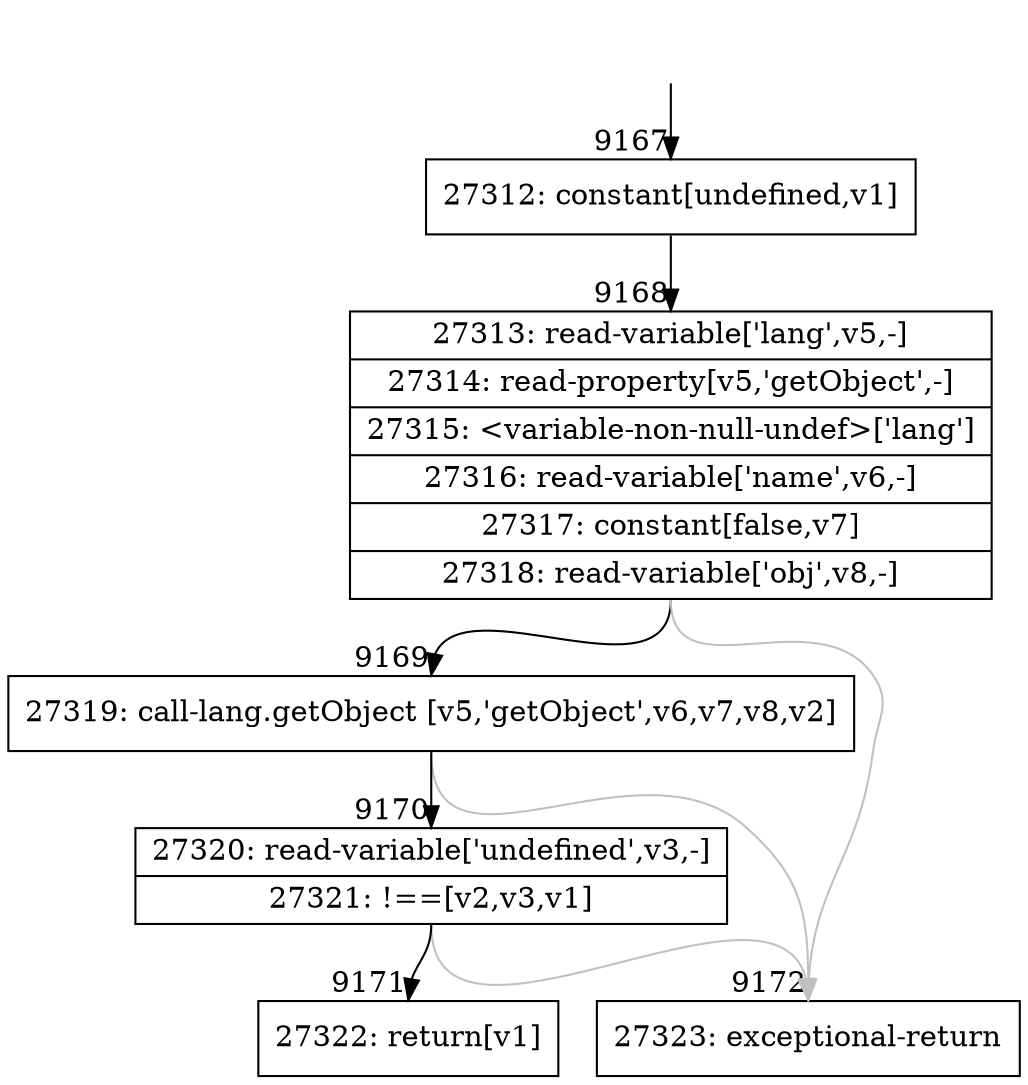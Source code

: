 digraph {
rankdir="TD"
BB_entry624[shape=none,label=""];
BB_entry624 -> BB9167 [tailport=s, headport=n, headlabel="    9167"]
BB9167 [shape=record label="{27312: constant[undefined,v1]}" ] 
BB9167 -> BB9168 [tailport=s, headport=n, headlabel="      9168"]
BB9168 [shape=record label="{27313: read-variable['lang',v5,-]|27314: read-property[v5,'getObject',-]|27315: \<variable-non-null-undef\>['lang']|27316: read-variable['name',v6,-]|27317: constant[false,v7]|27318: read-variable['obj',v8,-]}" ] 
BB9168 -> BB9169 [tailport=s, headport=n, headlabel="      9169"]
BB9168 -> BB9172 [tailport=s, headport=n, color=gray, headlabel="      9172"]
BB9169 [shape=record label="{27319: call-lang.getObject [v5,'getObject',v6,v7,v8,v2]}" ] 
BB9169 -> BB9170 [tailport=s, headport=n, headlabel="      9170"]
BB9169 -> BB9172 [tailport=s, headport=n, color=gray]
BB9170 [shape=record label="{27320: read-variable['undefined',v3,-]|27321: !==[v2,v3,v1]}" ] 
BB9170 -> BB9171 [tailport=s, headport=n, headlabel="      9171"]
BB9170 -> BB9172 [tailport=s, headport=n, color=gray]
BB9171 [shape=record label="{27322: return[v1]}" ] 
BB9172 [shape=record label="{27323: exceptional-return}" ] 
//#$~ 12846
}
